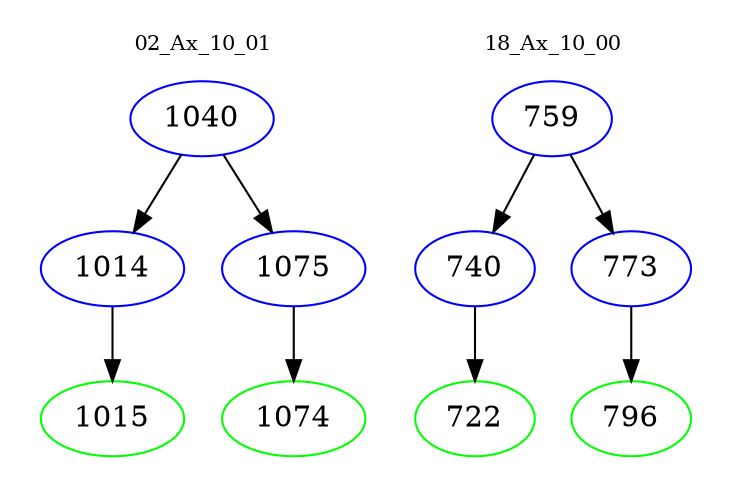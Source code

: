 digraph{
subgraph cluster_0 {
color = white
label = "02_Ax_10_01";
fontsize=10;
T0_1040 [label="1040", color="blue"]
T0_1040 -> T0_1014 [color="black"]
T0_1014 [label="1014", color="blue"]
T0_1014 -> T0_1015 [color="black"]
T0_1015 [label="1015", color="green"]
T0_1040 -> T0_1075 [color="black"]
T0_1075 [label="1075", color="blue"]
T0_1075 -> T0_1074 [color="black"]
T0_1074 [label="1074", color="green"]
}
subgraph cluster_1 {
color = white
label = "18_Ax_10_00";
fontsize=10;
T1_759 [label="759", color="blue"]
T1_759 -> T1_740 [color="black"]
T1_740 [label="740", color="blue"]
T1_740 -> T1_722 [color="black"]
T1_722 [label="722", color="green"]
T1_759 -> T1_773 [color="black"]
T1_773 [label="773", color="blue"]
T1_773 -> T1_796 [color="black"]
T1_796 [label="796", color="green"]
}
}
